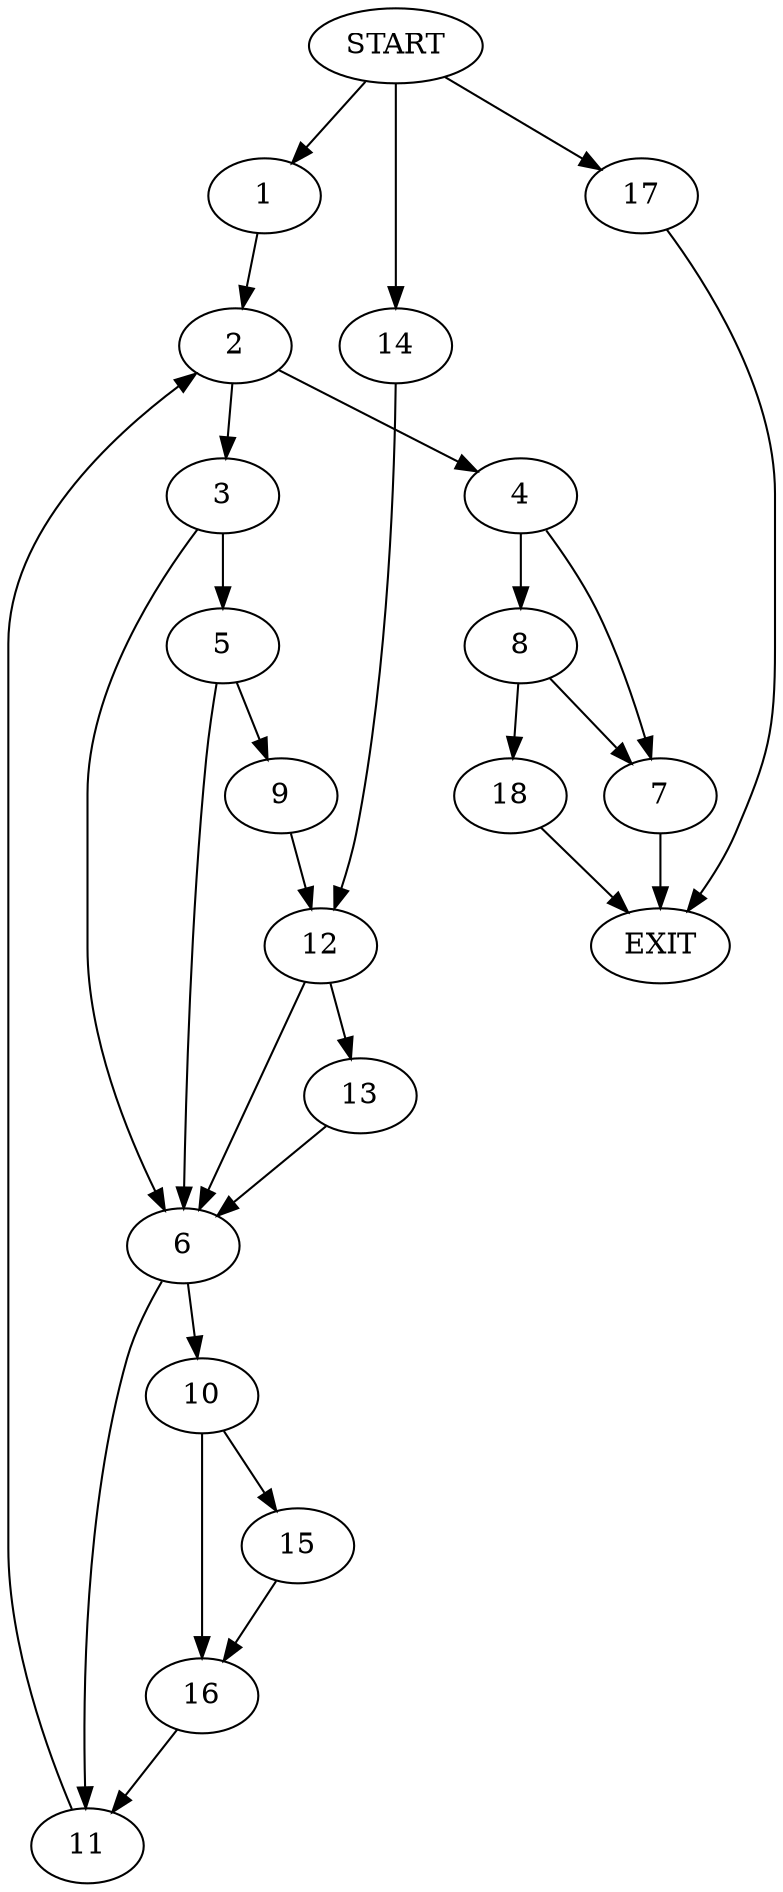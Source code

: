 digraph {
0 [label="START"]
19 [label="EXIT"]
0 -> 1
1 -> 2
2 -> 3
2 -> 4
3 -> 5
3 -> 6
4 -> 7
4 -> 8
5 -> 9
5 -> 6
6 -> 10
6 -> 11
9 -> 12
12 -> 6
12 -> 13
0 -> 14
14 -> 12
13 -> 6
10 -> 15
10 -> 16
11 -> 2
0 -> 17
17 -> 19
15 -> 16
16 -> 11
8 -> 7
8 -> 18
7 -> 19
18 -> 19
}
